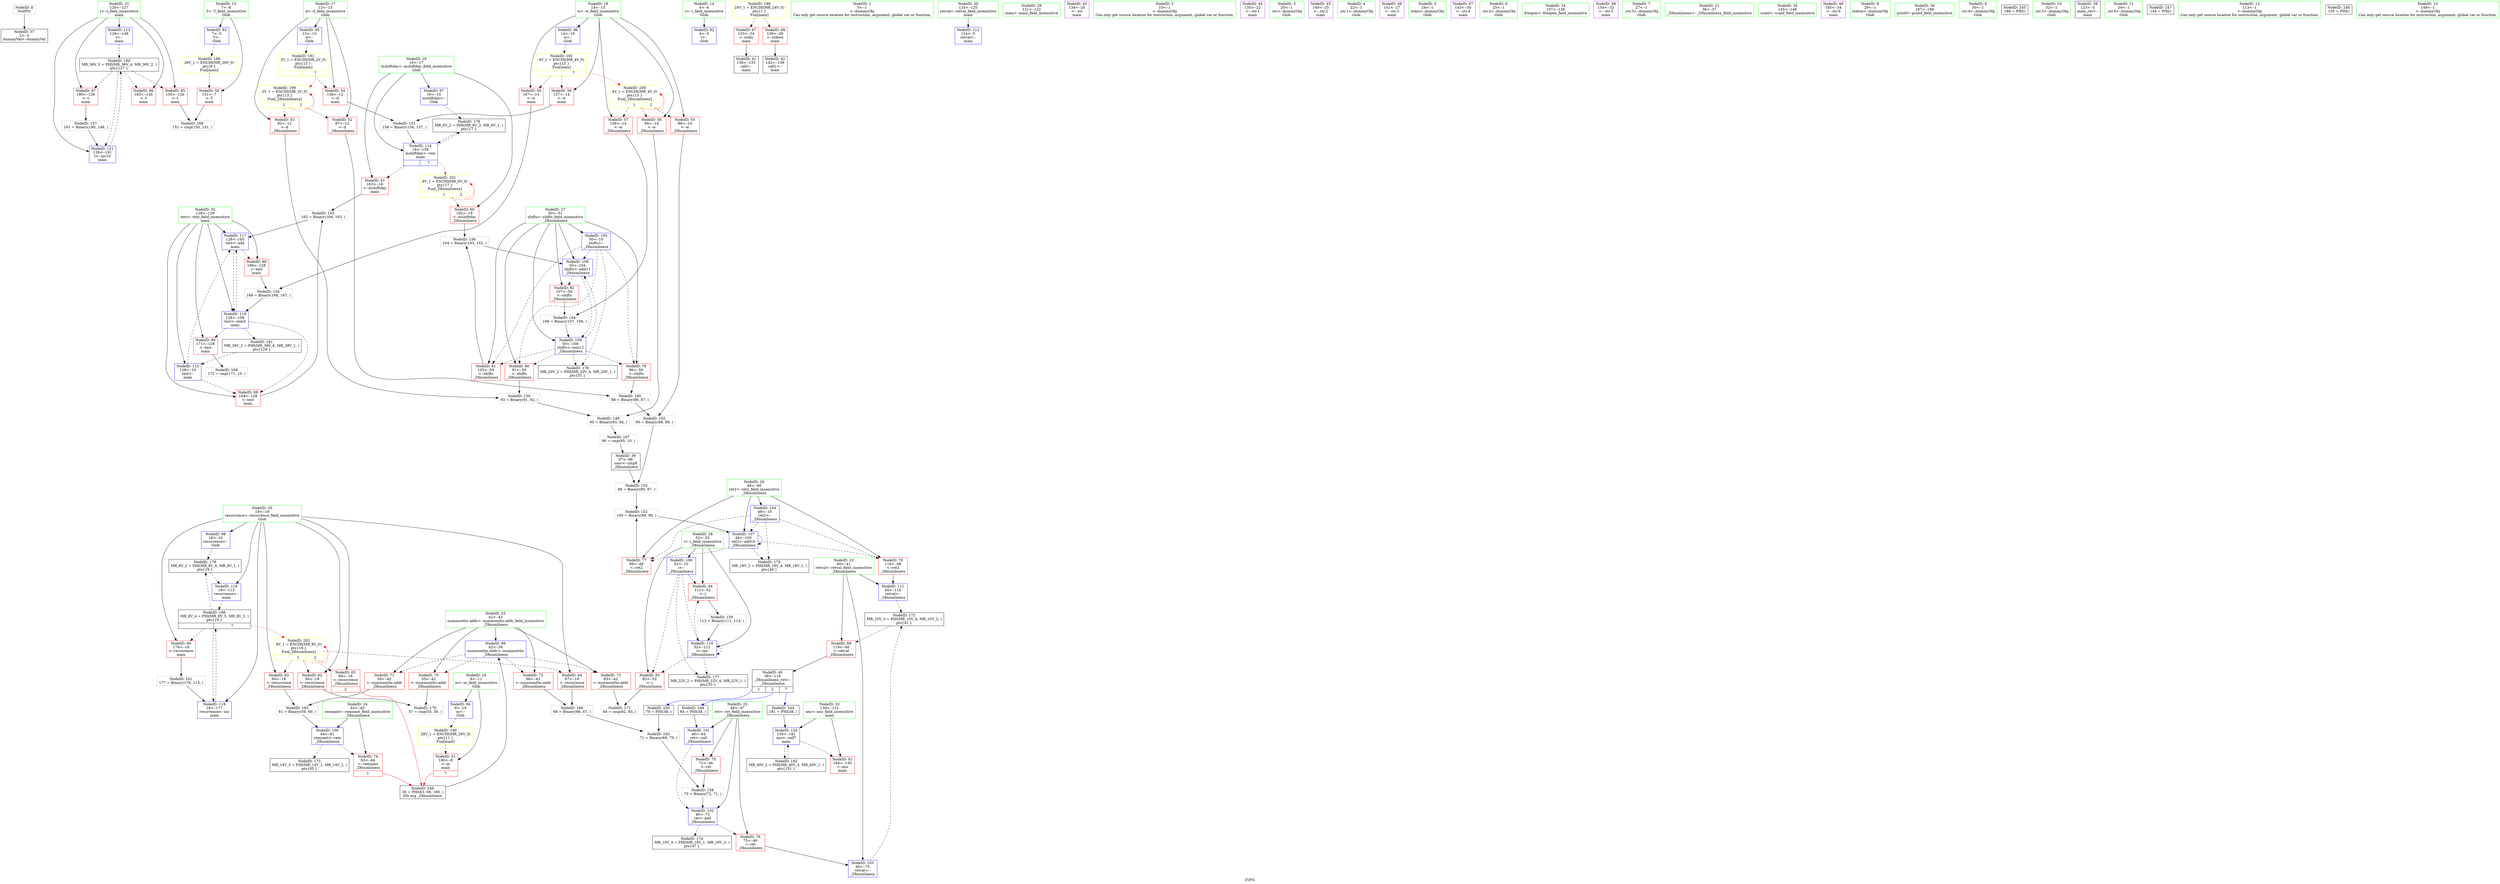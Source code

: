 digraph "SVFG" {
	label="SVFG";

	Node0x55e64099cf40 [shape=record,color=grey,label="{NodeID: 0\nNullPtr}"];
	Node0x55e64099cf40 -> Node0x55e6409b68a0[style=solid];
	Node0x55e6409c92e0 [shape=record,color=black,label="{NodeID: 180\nMR_36V_3 = PHI(MR_36V_4, MR_36V_2, )\npts\{127 \}\n}"];
	Node0x55e6409c92e0 -> Node0x55e6409b9ff0[style=dashed];
	Node0x55e6409c92e0 -> Node0x55e6409ba0c0[style=dashed];
	Node0x55e6409c92e0 -> Node0x55e6409ba190[style=dashed];
	Node0x55e6409c92e0 -> Node0x55e6409bc680[style=dashed];
	Node0x55e6409b72f0 [shape=record,color=blue,label="{NodeID: 97\n16\<--10\nmshiftday\<--\nGlob }"];
	Node0x55e6409b72f0 -> Node0x55e6409c88e0[style=dashed];
	Node0x55e6409b5450 [shape=record,color=green,label="{NodeID: 14\n4\<--6\nt\<--t_field_insensitive\nGlob }"];
	Node0x55e6409b5450 -> Node0x55e6409ba5a0[style=solid];
	Node0x55e6409bbe60 [shape=record,color=blue,label="{NodeID: 111\n40\<--116\nretval\<--\n_Z8numlinesx\n}"];
	Node0x55e6409bbe60 -> Node0x55e6409c6ae0[style=dashed];
	Node0x55e6409b6090 [shape=record,color=green,label="{NodeID: 28\n52\<--53\ni\<--i_field_insensitive\n_Z8numlinesx\n}"];
	Node0x55e6409b6090 -> Node0x55e6409b9e50[style=solid];
	Node0x55e6409b6090 -> Node0x55e6409b9f20[style=solid];
	Node0x55e6409b6090 -> Node0x55e6409bba50[style=solid];
	Node0x55e6409b6090 -> Node0x55e6409bbd90[style=solid];
	Node0x55e6409b6ce0 [shape=record,color=black,label="{NodeID: 42\n142\<--139\ncall1\<--\nmain\n}"];
	Node0x55e6409b8860 [shape=record,color=red,label="{NodeID: 56\n94\<--14\n\<--w\n_Z8numlinesx\n}"];
	Node0x55e6409b8860 -> Node0x55e6409be960[style=solid];
	Node0x55e6409bef60 [shape=record,color=grey,label="{NodeID: 153\n98 = Binary(90, 97, )\n}"];
	Node0x55e6409bef60 -> Node0x55e6409bede0[style=solid];
	Node0x55e6409b93c0 [shape=record,color=red,label="{NodeID: 70\n55\<--42\n\<--nummonths.addr\n_Z8numlinesx\n}"];
	Node0x55e6409b93c0 -> Node0x55e6409c08e0[style=solid];
	Node0x55e6409dd9e0 [shape=record,color=black,label="{NodeID: 250\n70 = PHI(38, )\n}"];
	Node0x55e6409dd9e0 -> Node0x55e6409bfe60[style=solid];
	Node0x55e6409c0460 [shape=record,color=grey,label="{NodeID: 167\n96 = cmp(95, 10, )\n}"];
	Node0x55e6409c0460 -> Node0x55e6409b6a70[style=solid];
	Node0x55e6409b9f20 [shape=record,color=red,label="{NodeID: 84\n111\<--52\n\<--i\n_Z8numlinesx\n}"];
	Node0x55e6409b9f20 -> Node0x55e6409bf860[style=solid];
	Node0x55e64099c120 [shape=record,color=green,label="{NodeID: 1\n5\<--1\n\<--dummyObj\nCan only get source location for instruction, argument, global var or function.}"];
	Node0x55e6409c97e0 [shape=record,color=black,label="{NodeID: 181\nMR_38V_2 = PHI(MR_38V_6, MR_38V_1, )\npts\{129 \}\n}"];
	Node0x55e6409c97e0 -> Node0x55e6409bc1a0[style=dashed];
	Node0x55e6409b73f0 [shape=record,color=blue,label="{NodeID: 98\n18\<--10\nrecurrence\<--\nGlob }"];
	Node0x55e6409b73f0 -> Node0x55e6409c8de0[style=dashed];
	Node0x55e6409b54e0 [shape=record,color=green,label="{NodeID: 15\n7\<--8\nT\<--T_field_insensitive\nGlob }"];
	Node0x55e6409b54e0 -> Node0x55e6409b8380[style=solid];
	Node0x55e6409b54e0 -> Node0x55e6409ba6a0[style=solid];
	Node0x55e6409bbf30 [shape=record,color=blue,label="{NodeID: 112\n124\<--5\nretval\<--\nmain\n}"];
	Node0x55e6409b6160 [shape=record,color=green,label="{NodeID: 29\n121\<--122\nmain\<--main_field_insensitive\n}"];
	Node0x55e6409b6db0 [shape=record,color=purple,label="{NodeID: 43\n134\<--20\n\<--.str\nmain\n}"];
	Node0x55e6409b8930 [shape=record,color=red,label="{NodeID: 57\n106\<--14\n\<--w\n_Z8numlinesx\n}"];
	Node0x55e6409b8930 -> Node0x55e6409bffe0[style=solid];
	Node0x55e6409bf0e0 [shape=record,color=grey,label="{NodeID: 154\n169 = Binary(168, 167, )\n}"];
	Node0x55e6409bf0e0 -> Node0x55e6409bc410[style=solid];
	Node0x55e6409b9490 [shape=record,color=red,label="{NodeID: 71\n59\<--42\n\<--nummonths.addr\n_Z8numlinesx\n}"];
	Node0x55e6409b9490 -> Node0x55e6409c0160[style=solid];
	Node0x55e6409c05e0 [shape=record,color=grey,label="{NodeID: 168\n152 = cmp(150, 151, )\n}"];
	Node0x55e6409b9ff0 [shape=record,color=red,label="{NodeID: 85\n150\<--126\n\<--t\nmain\n}"];
	Node0x55e6409b9ff0 -> Node0x55e6409c05e0[style=solid];
	Node0x55e6409b1750 [shape=record,color=green,label="{NodeID: 2\n10\<--1\n\<--dummyObj\nCan only get source location for instruction, argument, global var or function.}"];
	Node0x55e6409c9ce0 [shape=record,color=black,label="{NodeID: 182\nMR_40V_2 = PHI(MR_40V_3, MR_40V_1, )\npts\{131 \}\n}"];
	Node0x55e6409c9ce0 -> Node0x55e6409bc5b0[style=dashed];
	Node0x55e6409b74f0 [shape=record,color=blue,label="{NodeID: 99\n42\<--39\nnummonths.addr\<--nummonths\n_Z8numlinesx\n}"];
	Node0x55e6409b74f0 -> Node0x55e6409b93c0[style=dashed];
	Node0x55e6409b74f0 -> Node0x55e6409b9490[style=dashed];
	Node0x55e6409b74f0 -> Node0x55e6409b9560[style=dashed];
	Node0x55e6409b74f0 -> Node0x55e6409b9630[style=dashed];
	Node0x55e6409b55b0 [shape=record,color=green,label="{NodeID: 16\n9\<--11\nm\<--m_field_insensitive\nGlob }"];
	Node0x55e6409b55b0 -> Node0x55e6409b8450[style=solid];
	Node0x55e6409b55b0 -> Node0x55e6409ba7a0[style=solid];
	Node0x55e6409bc000 [shape=record,color=blue,label="{NodeID: 113\n126\<--148\nt\<--\nmain\n}"];
	Node0x55e6409bc000 -> Node0x55e6409c92e0[style=dashed];
	Node0x55e6409b6260 [shape=record,color=green,label="{NodeID: 30\n124\<--125\nretval\<--retval_field_insensitive\nmain\n}"];
	Node0x55e6409b6260 -> Node0x55e6409bbf30[style=solid];
	Node0x55e6409b6e80 [shape=record,color=purple,label="{NodeID: 44\n135\<--22\n\<--.str.1\nmain\n}"];
	Node0x55e6409b8a00 [shape=record,color=red,label="{NodeID: 58\n157\<--14\n\<--w\nmain\n}"];
	Node0x55e6409b8a00 -> Node0x55e6409bec60[style=solid];
	Node0x55e6409bf260 [shape=record,color=grey,label="{NodeID: 155\n165 = Binary(164, 163, )\n}"];
	Node0x55e6409bf260 -> Node0x55e6409bc340[style=solid];
	Node0x55e6409b9560 [shape=record,color=red,label="{NodeID: 72\n66\<--42\n\<--nummonths.addr\n_Z8numlinesx\n}"];
	Node0x55e6409b9560 -> Node0x55e6409c02e0[style=solid];
	Node0x55e6409c0760 [shape=record,color=grey,label="{NodeID: 169\n172 = cmp(171, 10, )\n}"];
	Node0x55e6409ba0c0 [shape=record,color=red,label="{NodeID: 86\n183\<--126\n\<--t\nmain\n}"];
	Node0x55e6409b4520 [shape=record,color=green,label="{NodeID: 3\n20\<--1\n.str\<--dummyObj\nGlob }"];
	Node0x55e6409b75c0 [shape=record,color=blue,label="{NodeID: 100\n44\<--61\nremnant\<--rem\n_Z8numlinesx\n}"];
	Node0x55e6409b75c0 -> Node0x55e6409b9700[style=dashed];
	Node0x55e6409b75c0 -> Node0x55e6409c6fe0[style=dashed];
	Node0x55e6409b56b0 [shape=record,color=green,label="{NodeID: 17\n12\<--13\nd\<--d_field_insensitive\nGlob }"];
	Node0x55e6409b56b0 -> Node0x55e6409b8520[style=solid];
	Node0x55e6409b56b0 -> Node0x55e6409b85f0[style=solid];
	Node0x55e6409b56b0 -> Node0x55e6409b86c0[style=solid];
	Node0x55e6409b56b0 -> Node0x55e6409ba8a0[style=solid];
	Node0x55e6409bc0d0 [shape=record,color=blue,label="{NodeID: 114\n16\<--158\nmshiftday\<--rem\nmain\n|{|<s2>7}}"];
	Node0x55e6409bc0d0 -> Node0x55e6409b8c70[style=dashed];
	Node0x55e6409bc0d0 -> Node0x55e6409c88e0[style=dashed];
	Node0x55e6409bc0d0:s2 -> Node0x55e6409ce8e0[style=dashed,color=red];
	Node0x55e6409b6330 [shape=record,color=green,label="{NodeID: 31\n126\<--127\nt\<--t_field_insensitive\nmain\n}"];
	Node0x55e6409b6330 -> Node0x55e6409b9ff0[style=solid];
	Node0x55e6409b6330 -> Node0x55e6409ba0c0[style=solid];
	Node0x55e6409b6330 -> Node0x55e6409ba190[style=solid];
	Node0x55e6409b6330 -> Node0x55e6409bc000[style=solid];
	Node0x55e6409b6330 -> Node0x55e6409bc680[style=solid];
	Node0x55e6409b6f50 [shape=record,color=purple,label="{NodeID: 45\n140\<--25\n\<--.str.2\nmain\n}"];
	Node0x55e6409b8ad0 [shape=record,color=red,label="{NodeID: 59\n167\<--14\n\<--w\nmain\n}"];
	Node0x55e6409b8ad0 -> Node0x55e6409bf0e0[style=solid];
	Node0x55e6409bf3e0 [shape=record,color=grey,label="{NodeID: 156\n104 = Binary(103, 102, )\n}"];
	Node0x55e6409bf3e0 -> Node0x55e6409bbbf0[style=solid];
	Node0x55e6409b9630 [shape=record,color=red,label="{NodeID: 73\n83\<--42\n\<--nummonths.addr\n_Z8numlinesx\n}"];
	Node0x55e6409b9630 -> Node0x55e6409c0a60[style=solid];
	Node0x55e6409c08e0 [shape=record,color=grey,label="{NodeID: 170\n57 = cmp(55, 56, )\n}"];
	Node0x55e6409ba190 [shape=record,color=red,label="{NodeID: 87\n190\<--126\n\<--t\nmain\n}"];
	Node0x55e6409ba190 -> Node0x55e6409bf560[style=solid];
	Node0x55e64099cfd0 [shape=record,color=green,label="{NodeID: 4\n22\<--1\n.str.1\<--dummyObj\nGlob }"];
	Node0x55e6409b7690 [shape=record,color=blue,label="{NodeID: 101\n46\<--64\nret\<--call\n_Z8numlinesx\n}"];
	Node0x55e6409b7690 -> Node0x55e6409b97d0[style=dashed];
	Node0x55e6409b7690 -> Node0x55e6409b7760[style=dashed];
	Node0x55e6409b57b0 [shape=record,color=green,label="{NodeID: 18\n14\<--15\nw\<--w_field_insensitive\nGlob }"];
	Node0x55e6409b57b0 -> Node0x55e6409b8790[style=solid];
	Node0x55e6409b57b0 -> Node0x55e6409b8860[style=solid];
	Node0x55e6409b57b0 -> Node0x55e6409b8930[style=solid];
	Node0x55e6409b57b0 -> Node0x55e6409b8a00[style=solid];
	Node0x55e6409b57b0 -> Node0x55e6409b8ad0[style=solid];
	Node0x55e6409b57b0 -> Node0x55e6409b71f0[style=solid];
	Node0x55e6409bc1a0 [shape=record,color=blue,label="{NodeID: 115\n128\<--10\ntest\<--\nmain\n}"];
	Node0x55e6409bc1a0 -> Node0x55e6409ba260[style=dashed];
	Node0x55e6409bc1a0 -> Node0x55e6409bc340[style=dashed];
	Node0x55e6409b6400 [shape=record,color=green,label="{NodeID: 32\n128\<--129\ntest\<--test_field_insensitive\nmain\n}"];
	Node0x55e6409b6400 -> Node0x55e6409ba260[style=solid];
	Node0x55e6409b6400 -> Node0x55e6409ba330[style=solid];
	Node0x55e6409b6400 -> Node0x55e6409ba400[style=solid];
	Node0x55e6409b6400 -> Node0x55e6409bc1a0[style=solid];
	Node0x55e6409b6400 -> Node0x55e6409bc340[style=solid];
	Node0x55e6409b6400 -> Node0x55e6409bc410[style=solid];
	Node0x55e6409b7020 [shape=record,color=purple,label="{NodeID: 46\n141\<--27\n\<--.str.3\nmain\n}"];
	Node0x55e6409b8ba0 [shape=record,color=red,label="{NodeID: 60\n102\<--16\n\<--mshiftday\n_Z8numlinesx\n}"];
	Node0x55e6409b8ba0 -> Node0x55e6409bf3e0[style=solid];
	Node0x55e6409bf560 [shape=record,color=grey,label="{NodeID: 157\n191 = Binary(190, 148, )\n}"];
	Node0x55e6409bf560 -> Node0x55e6409bc680[style=solid];
	Node0x55e6409b9700 [shape=record,color=red,label="{NodeID: 74\n63\<--44\n\<--remnant\n_Z8numlinesx\n|{<s0>1}}"];
	Node0x55e6409b9700:s0 -> Node0x55e6409dcfb0[style=solid,color=red];
	Node0x55e6409c0a60 [shape=record,color=grey,label="{NodeID: 171\n84 = cmp(82, 83, )\n}"];
	Node0x55e6409ba260 [shape=record,color=red,label="{NodeID: 88\n164\<--128\n\<--test\nmain\n}"];
	Node0x55e6409ba260 -> Node0x55e6409bf260[style=solid];
	Node0x55e64099d060 [shape=record,color=green,label="{NodeID: 5\n24\<--1\nstdin\<--dummyObj\nGlob }"];
	Node0x55e6409b7760 [shape=record,color=blue,label="{NodeID: 102\n46\<--73\nret\<--add\n_Z8numlinesx\n}"];
	Node0x55e6409b7760 -> Node0x55e6409b98a0[style=dashed];
	Node0x55e6409b7760 -> Node0x55e6409c74e0[style=dashed];
	Node0x55e6409b58b0 [shape=record,color=green,label="{NodeID: 19\n16\<--17\nmshiftday\<--mshiftday_field_insensitive\nGlob }"];
	Node0x55e6409b58b0 -> Node0x55e6409b8ba0[style=solid];
	Node0x55e6409b58b0 -> Node0x55e6409b8c70[style=solid];
	Node0x55e6409b58b0 -> Node0x55e6409b72f0[style=solid];
	Node0x55e6409b58b0 -> Node0x55e6409bc0d0[style=solid];
	Node0x55e6409bb7a0 [shape=record,color=yellow,style=double,label="{NodeID: 199\n2V_1 = ENCHI(MR_2V_0)\npts\{13 \}\nFun[_Z8numlinesx]|{|<s2>1|<s3>2}}"];
	Node0x55e6409bb7a0 -> Node0x55e6409b8520[style=dashed];
	Node0x55e6409bb7a0 -> Node0x55e6409b85f0[style=dashed];
	Node0x55e6409bb7a0:s2 -> Node0x55e6409bb7a0[style=dashed,color=red];
	Node0x55e6409bb7a0:s3 -> Node0x55e6409bb7a0[style=dashed,color=red];
	Node0x55e6409bc270 [shape=record,color=blue,label="{NodeID: 116\n18\<--113\nrecurrence\<--\nmain\n}"];
	Node0x55e6409bc270 -> Node0x55e6409cb0e0[style=dashed];
	Node0x55e6409b64d0 [shape=record,color=green,label="{NodeID: 33\n130\<--131\nans\<--ans_field_insensitive\nmain\n}"];
	Node0x55e6409b64d0 -> Node0x55e6409ba4d0[style=solid];
	Node0x55e6409b64d0 -> Node0x55e6409bc5b0[style=solid];
	Node0x55e6409b70f0 [shape=record,color=purple,label="{NodeID: 47\n143\<--30\n\<--.str.4\nmain\n}"];
	Node0x55e6409b8c70 [shape=record,color=red,label="{NodeID: 61\n163\<--16\n\<--mshiftday\nmain\n}"];
	Node0x55e6409b8c70 -> Node0x55e6409bf260[style=solid];
	Node0x55e6409bf6e0 [shape=record,color=grey,label="{NodeID: 158\n73 = Binary(72, 71, )\n}"];
	Node0x55e6409bf6e0 -> Node0x55e6409b7760[style=solid];
	Node0x55e6409b97d0 [shape=record,color=red,label="{NodeID: 75\n72\<--46\n\<--ret\n_Z8numlinesx\n}"];
	Node0x55e6409b97d0 -> Node0x55e6409bf6e0[style=solid];
	Node0x55e6409c6ae0 [shape=record,color=black,label="{NodeID: 172\nMR_10V_3 = PHI(MR_10V_4, MR_10V_2, )\npts\{41 \}\n}"];
	Node0x55e6409c6ae0 -> Node0x55e6409b92f0[style=dashed];
	Node0x55e6409ba330 [shape=record,color=red,label="{NodeID: 89\n168\<--128\n\<--test\nmain\n}"];
	Node0x55e6409ba330 -> Node0x55e6409bf0e0[style=solid];
	Node0x55e6409b4820 [shape=record,color=green,label="{NodeID: 6\n25\<--1\n.str.2\<--dummyObj\nGlob }"];
	Node0x55e6409cb0e0 [shape=record,color=black,label="{NodeID: 186\nMR_8V_4 = PHI(MR_8V_5, MR_8V_3, )\npts\{19 \}\n|{|<s3>7}}"];
	Node0x55e6409cb0e0 -> Node0x55e6409b9080[style=dashed];
	Node0x55e6409cb0e0 -> Node0x55e6409bc4e0[style=dashed];
	Node0x55e6409cb0e0 -> Node0x55e6409c8de0[style=dashed];
	Node0x55e6409cb0e0:s3 -> Node0x55e6409ce9c0[style=dashed,color=red];
	Node0x55e6409b7830 [shape=record,color=blue,label="{NodeID: 103\n40\<--75\nretval\<--\n_Z8numlinesx\n}"];
	Node0x55e6409b7830 -> Node0x55e6409c6ae0[style=dashed];
	Node0x55e6409b59b0 [shape=record,color=green,label="{NodeID: 20\n18\<--19\nrecurrence\<--recurrence_field_insensitive\nGlob }"];
	Node0x55e6409b59b0 -> Node0x55e6409b8d40[style=solid];
	Node0x55e6409b59b0 -> Node0x55e6409b8e10[style=solid];
	Node0x55e6409b59b0 -> Node0x55e6409b8ee0[style=solid];
	Node0x55e6409b59b0 -> Node0x55e6409b8fb0[style=solid];
	Node0x55e6409b59b0 -> Node0x55e6409b9080[style=solid];
	Node0x55e6409b59b0 -> Node0x55e6409b73f0[style=solid];
	Node0x55e6409b59b0 -> Node0x55e6409bc270[style=solid];
	Node0x55e6409b59b0 -> Node0x55e6409bc4e0[style=solid];
	Node0x55e6409bb8b0 [shape=record,color=yellow,style=double,label="{NodeID: 200\n4V_1 = ENCHI(MR_4V_0)\npts\{15 \}\nFun[_Z8numlinesx]|{|<s3>1|<s4>2}}"];
	Node0x55e6409bb8b0 -> Node0x55e6409b8790[style=dashed];
	Node0x55e6409bb8b0 -> Node0x55e6409b8860[style=dashed];
	Node0x55e6409bb8b0 -> Node0x55e6409b8930[style=dashed];
	Node0x55e6409bb8b0:s3 -> Node0x55e6409bb8b0[style=dashed,color=red];
	Node0x55e6409bb8b0:s4 -> Node0x55e6409bb8b0[style=dashed,color=red];
	Node0x55e6409bc340 [shape=record,color=blue,label="{NodeID: 117\n128\<--165\ntest\<--add\nmain\n}"];
	Node0x55e6409bc340 -> Node0x55e6409ba330[style=dashed];
	Node0x55e6409bc340 -> Node0x55e6409bc410[style=dashed];
	Node0x55e6409b65a0 [shape=record,color=green,label="{NodeID: 34\n137\<--138\nfreopen\<--freopen_field_insensitive\n}"];
	Node0x55e6409b81e0 [shape=record,color=purple,label="{NodeID: 48\n154\<--32\n\<--.str.5\nmain\n}"];
	Node0x55e6409b8d40 [shape=record,color=red,label="{NodeID: 62\n56\<--18\n\<--recurrence\n_Z8numlinesx\n}"];
	Node0x55e6409b8d40 -> Node0x55e6409c08e0[style=solid];
	Node0x55e6409bf860 [shape=record,color=grey,label="{NodeID: 159\n112 = Binary(111, 113, )\n}"];
	Node0x55e6409bf860 -> Node0x55e6409bbd90[style=solid];
	Node0x55e6409b98a0 [shape=record,color=red,label="{NodeID: 76\n75\<--46\n\<--ret\n_Z8numlinesx\n}"];
	Node0x55e6409b98a0 -> Node0x55e6409b7830[style=solid];
	Node0x55e6409c6fe0 [shape=record,color=black,label="{NodeID: 173\nMR_14V_3 = PHI(MR_14V_1, MR_14V_2, )\npts\{45 \}\n}"];
	Node0x55e6409ba400 [shape=record,color=red,label="{NodeID: 90\n171\<--128\n\<--test\nmain\n}"];
	Node0x55e6409ba400 -> Node0x55e6409c0760[style=solid];
	Node0x55e6409b48b0 [shape=record,color=green,label="{NodeID: 7\n27\<--1\n.str.3\<--dummyObj\nGlob }"];
	Node0x55e6409b7900 [shape=record,color=blue,label="{NodeID: 104\n48\<--10\nret2\<--\n_Z8numlinesx\n}"];
	Node0x55e6409b7900 -> Node0x55e6409b9970[style=dashed];
	Node0x55e6409b7900 -> Node0x55e6409b9a40[style=dashed];
	Node0x55e6409b7900 -> Node0x55e6409bbb20[style=dashed];
	Node0x55e6409b7900 -> Node0x55e6409c79e0[style=dashed];
	Node0x55e6409b5ab0 [shape=record,color=green,label="{NodeID: 21\n36\<--37\n_Z8numlinesx\<--_Z8numlinesx_field_insensitive\n}"];
	Node0x55e6409ce8e0 [shape=record,color=yellow,style=double,label="{NodeID: 201\n6V_1 = ENCHI(MR_6V_0)\npts\{17 \}\nFun[_Z8numlinesx]|{|<s1>1|<s2>2}}"];
	Node0x55e6409ce8e0 -> Node0x55e6409b8ba0[style=dashed];
	Node0x55e6409ce8e0:s1 -> Node0x55e6409ce8e0[style=dashed,color=red];
	Node0x55e6409ce8e0:s2 -> Node0x55e6409ce8e0[style=dashed,color=red];
	Node0x55e6409bc410 [shape=record,color=blue,label="{NodeID: 118\n128\<--169\ntest\<--rem5\nmain\n}"];
	Node0x55e6409bc410 -> Node0x55e6409ba260[style=dashed];
	Node0x55e6409bc410 -> Node0x55e6409ba400[style=dashed];
	Node0x55e6409bc410 -> Node0x55e6409bc340[style=dashed];
	Node0x55e6409bc410 -> Node0x55e6409c97e0[style=dashed];
	Node0x55e6409b66a0 [shape=record,color=green,label="{NodeID: 35\n145\<--146\nscanf\<--scanf_field_insensitive\n}"];
	Node0x55e6409b82b0 [shape=record,color=purple,label="{NodeID: 49\n185\<--34\n\<--.str.6\nmain\n}"];
	Node0x55e6409b8e10 [shape=record,color=red,label="{NodeID: 63\n60\<--18\n\<--recurrence\n_Z8numlinesx\n}"];
	Node0x55e6409b8e10 -> Node0x55e6409c0160[style=solid];
	Node0x55e6409bf9e0 [shape=record,color=grey,label="{NodeID: 160\n88 = Binary(86, 87, )\n}"];
	Node0x55e6409bf9e0 -> Node0x55e6409bfce0[style=solid];
	Node0x55e6409b9970 [shape=record,color=red,label="{NodeID: 77\n99\<--48\n\<--ret2\n_Z8numlinesx\n}"];
	Node0x55e6409b9970 -> Node0x55e6409bede0[style=solid];
	Node0x55e6409c74e0 [shape=record,color=black,label="{NodeID: 174\nMR_16V_4 = PHI(MR_16V_1, MR_16V_3, )\npts\{47 \}\n}"];
	Node0x55e6409ba4d0 [shape=record,color=red,label="{NodeID: 91\n184\<--130\n\<--ans\nmain\n}"];
	Node0x55e6409b4940 [shape=record,color=green,label="{NodeID: 8\n29\<--1\nstdout\<--dummyObj\nGlob }"];
	Node0x55e6409cbae0 [shape=record,color=yellow,style=double,label="{NodeID: 188\n24V_1 = ENCHI(MR_24V_0)\npts\{1 \}\nFun[main]}"];
	Node0x55e6409cbae0 -> Node0x55e6409b9150[style=dashed];
	Node0x55e6409cbae0 -> Node0x55e6409b9220[style=dashed];
	Node0x55e6409bb980 [shape=record,color=blue,label="{NodeID: 105\n50\<--10\nshifts\<--\n_Z8numlinesx\n}"];
	Node0x55e6409bb980 -> Node0x55e6409b9b10[style=dashed];
	Node0x55e6409bb980 -> Node0x55e6409b9be0[style=dashed];
	Node0x55e6409bb980 -> Node0x55e6409b9cb0[style=dashed];
	Node0x55e6409bb980 -> Node0x55e6409bbbf0[style=dashed];
	Node0x55e6409bb980 -> Node0x55e6409c7ee0[style=dashed];
	Node0x55e6409b5bb0 [shape=record,color=green,label="{NodeID: 22\n40\<--41\nretval\<--retval_field_insensitive\n_Z8numlinesx\n}"];
	Node0x55e6409b5bb0 -> Node0x55e6409b92f0[style=solid];
	Node0x55e6409b5bb0 -> Node0x55e6409b7830[style=solid];
	Node0x55e6409b5bb0 -> Node0x55e6409bbe60[style=solid];
	Node0x55e6409ce9c0 [shape=record,color=yellow,style=double,label="{NodeID: 202\n8V_1 = ENCHI(MR_8V_0)\npts\{19 \}\nFun[_Z8numlinesx]|{|<s4>1|<s5>2}}"];
	Node0x55e6409ce9c0 -> Node0x55e6409b8d40[style=dashed];
	Node0x55e6409ce9c0 -> Node0x55e6409b8e10[style=dashed];
	Node0x55e6409ce9c0 -> Node0x55e6409b8ee0[style=dashed];
	Node0x55e6409ce9c0 -> Node0x55e6409b8fb0[style=dashed];
	Node0x55e6409ce9c0:s4 -> Node0x55e6409ce9c0[style=dashed,color=red];
	Node0x55e6409ce9c0:s5 -> Node0x55e6409ce9c0[style=dashed,color=red];
	Node0x55e6409bc4e0 [shape=record,color=blue,label="{NodeID: 119\n18\<--177\nrecurrence\<--inc\nmain\n}"];
	Node0x55e6409bc4e0 -> Node0x55e6409cb0e0[style=dashed];
	Node0x55e6409b67a0 [shape=record,color=green,label="{NodeID: 36\n187\<--188\nprintf\<--printf_field_insensitive\n}"];
	Node0x55e6409b8380 [shape=record,color=red,label="{NodeID: 50\n151\<--7\n\<--T\nmain\n}"];
	Node0x55e6409b8380 -> Node0x55e6409c05e0[style=solid];
	Node0x55e6409b8ee0 [shape=record,color=red,label="{NodeID: 64\n67\<--18\n\<--recurrence\n_Z8numlinesx\n}"];
	Node0x55e6409b8ee0 -> Node0x55e6409c02e0[style=solid];
	Node0x55e6409dc7c0 [shape=record,color=black,label="{NodeID: 244\n181 = PHI(38, )\n}"];
	Node0x55e6409dc7c0 -> Node0x55e6409bc5b0[style=solid];
	Node0x55e6409bfb60 [shape=record,color=grey,label="{NodeID: 161\n177 = Binary(176, 113, )\n}"];
	Node0x55e6409bfb60 -> Node0x55e6409bc4e0[style=solid];
	Node0x55e6409b9a40 [shape=record,color=red,label="{NodeID: 78\n116\<--48\n\<--ret2\n_Z8numlinesx\n}"];
	Node0x55e6409b9a40 -> Node0x55e6409bbe60[style=solid];
	Node0x55e6409c79e0 [shape=record,color=black,label="{NodeID: 175\nMR_18V_2 = PHI(MR_18V_4, MR_18V_1, )\npts\{49 \}\n}"];
	Node0x55e6409ba5a0 [shape=record,color=blue,label="{NodeID: 92\n4\<--5\nt\<--\nGlob }"];
	Node0x55e6409b49d0 [shape=record,color=green,label="{NodeID: 9\n30\<--1\n.str.4\<--dummyObj\nGlob }"];
	Node0x55e6409cc600 [shape=record,color=yellow,style=double,label="{NodeID: 189\n26V_1 = ENCHI(MR_26V_0)\npts\{8 \}\nFun[main]}"];
	Node0x55e6409cc600 -> Node0x55e6409b8380[style=dashed];
	Node0x55e6409bba50 [shape=record,color=blue,label="{NodeID: 106\n52\<--10\ni\<--\n_Z8numlinesx\n}"];
	Node0x55e6409bba50 -> Node0x55e6409b9e50[style=dashed];
	Node0x55e6409bba50 -> Node0x55e6409b9f20[style=dashed];
	Node0x55e6409bba50 -> Node0x55e6409bbd90[style=dashed];
	Node0x55e6409bba50 -> Node0x55e6409c83e0[style=dashed];
	Node0x55e6409b5c80 [shape=record,color=green,label="{NodeID: 23\n42\<--43\nnummonths.addr\<--nummonths.addr_field_insensitive\n_Z8numlinesx\n}"];
	Node0x55e6409b5c80 -> Node0x55e6409b93c0[style=solid];
	Node0x55e6409b5c80 -> Node0x55e6409b9490[style=solid];
	Node0x55e6409b5c80 -> Node0x55e6409b9560[style=solid];
	Node0x55e6409b5c80 -> Node0x55e6409b9630[style=solid];
	Node0x55e6409b5c80 -> Node0x55e6409b74f0[style=solid];
	Node0x55e6409bc5b0 [shape=record,color=blue,label="{NodeID: 120\n130\<--181\nans\<--call7\nmain\n}"];
	Node0x55e6409bc5b0 -> Node0x55e6409ba4d0[style=dashed];
	Node0x55e6409bc5b0 -> Node0x55e6409c9ce0[style=dashed];
	Node0x55e6409b68a0 [shape=record,color=black,label="{NodeID: 37\n2\<--3\ndummyVal\<--dummyVal\n}"];
	Node0x55e6409b8450 [shape=record,color=red,label="{NodeID: 51\n180\<--9\n\<--m\nmain\n|{<s0>7}}"];
	Node0x55e6409b8450:s0 -> Node0x55e6409dcfb0[style=solid,color=red];
	Node0x55e6409b8fb0 [shape=record,color=red,label="{NodeID: 65\n69\<--18\n\<--recurrence\n_Z8numlinesx\n|{<s0>2}}"];
	Node0x55e6409b8fb0:s0 -> Node0x55e6409dcfb0[style=solid,color=red];
	Node0x55e6409dcee0 [shape=record,color=black,label="{NodeID: 245\n186 = PHI()\n}"];
	Node0x55e6409bfce0 [shape=record,color=grey,label="{NodeID: 162\n90 = Binary(88, 89, )\n}"];
	Node0x55e6409bfce0 -> Node0x55e6409bef60[style=solid];
	Node0x55e6409b9b10 [shape=record,color=red,label="{NodeID: 79\n86\<--50\n\<--shifts\n_Z8numlinesx\n}"];
	Node0x55e6409b9b10 -> Node0x55e6409bf9e0[style=solid];
	Node0x55e6409c7ee0 [shape=record,color=black,label="{NodeID: 176\nMR_20V_2 = PHI(MR_20V_4, MR_20V_1, )\npts\{51 \}\n}"];
	Node0x55e6409ba6a0 [shape=record,color=blue,label="{NodeID: 93\n7\<--5\nT\<--\nGlob }"];
	Node0x55e6409ba6a0 -> Node0x55e6409cc600[style=dashed];
	Node0x55e6409b5210 [shape=record,color=green,label="{NodeID: 10\n32\<--1\n.str.5\<--dummyObj\nGlob }"];
	Node0x55e6409cc6e0 [shape=record,color=yellow,style=double,label="{NodeID: 190\n28V_1 = ENCHI(MR_28V_0)\npts\{11 \}\nFun[main]}"];
	Node0x55e6409cc6e0 -> Node0x55e6409b8450[style=dashed];
	Node0x55e6409bbb20 [shape=record,color=blue,label="{NodeID: 107\n48\<--100\nret2\<--add10\n_Z8numlinesx\n}"];
	Node0x55e6409bbb20 -> Node0x55e6409b9970[style=dashed];
	Node0x55e6409bbb20 -> Node0x55e6409b9a40[style=dashed];
	Node0x55e6409bbb20 -> Node0x55e6409bbb20[style=dashed];
	Node0x55e6409bbb20 -> Node0x55e6409c79e0[style=dashed];
	Node0x55e6409b5d50 [shape=record,color=green,label="{NodeID: 24\n44\<--45\nremnant\<--remnant_field_insensitive\n_Z8numlinesx\n}"];
	Node0x55e6409b5d50 -> Node0x55e6409b9700[style=solid];
	Node0x55e6409b5d50 -> Node0x55e6409b75c0[style=solid];
	Node0x55e6409bc680 [shape=record,color=blue,label="{NodeID: 121\n126\<--191\nt\<--inc10\nmain\n}"];
	Node0x55e6409bc680 -> Node0x55e6409c92e0[style=dashed];
	Node0x55e6409b69a0 [shape=record,color=black,label="{NodeID: 38\n123\<--5\nmain_ret\<--\nmain\n}"];
	Node0x55e6409b8520 [shape=record,color=red,label="{NodeID: 52\n87\<--12\n\<--d\n_Z8numlinesx\n}"];
	Node0x55e6409b8520 -> Node0x55e6409bf9e0[style=solid];
	Node0x55e6409be960 [shape=record,color=grey,label="{NodeID: 149\n95 = Binary(93, 94, )\n}"];
	Node0x55e6409be960 -> Node0x55e6409c0460[style=solid];
	Node0x55e6409b9080 [shape=record,color=red,label="{NodeID: 66\n176\<--18\n\<--recurrence\nmain\n}"];
	Node0x55e6409b9080 -> Node0x55e6409bfb60[style=solid];
	Node0x55e6409dcfb0 [shape=record,color=black,label="{NodeID: 246\n39 = PHI(63, 69, 180, )\n0th arg _Z8numlinesx }"];
	Node0x55e6409dcfb0 -> Node0x55e6409b74f0[style=solid];
	Node0x55e6409bfe60 [shape=record,color=grey,label="{NodeID: 163\n71 = Binary(68, 70, )\n}"];
	Node0x55e6409bfe60 -> Node0x55e6409bf6e0[style=solid];
	Node0x55e6409b9be0 [shape=record,color=red,label="{NodeID: 80\n91\<--50\n\<--shifts\n_Z8numlinesx\n}"];
	Node0x55e6409b9be0 -> Node0x55e6409beae0[style=solid];
	Node0x55e6409c83e0 [shape=record,color=black,label="{NodeID: 177\nMR_22V_2 = PHI(MR_22V_4, MR_22V_1, )\npts\{53 \}\n}"];
	Node0x55e6409ba7a0 [shape=record,color=blue,label="{NodeID: 94\n9\<--10\nm\<--\nGlob }"];
	Node0x55e6409ba7a0 -> Node0x55e6409cc6e0[style=dashed];
	Node0x55e6409b52a0 [shape=record,color=green,label="{NodeID: 11\n34\<--1\n.str.6\<--dummyObj\nGlob }"];
	Node0x55e6409cc7c0 [shape=record,color=yellow,style=double,label="{NodeID: 191\n2V_1 = ENCHI(MR_2V_0)\npts\{13 \}\nFun[main]|{|<s1>7}}"];
	Node0x55e6409cc7c0 -> Node0x55e6409b86c0[style=dashed];
	Node0x55e6409cc7c0:s1 -> Node0x55e6409bb7a0[style=dashed,color=red];
	Node0x55e6409bbbf0 [shape=record,color=blue,label="{NodeID: 108\n50\<--104\nshifts\<--add11\n_Z8numlinesx\n}"];
	Node0x55e6409bbbf0 -> Node0x55e6409b9d80[style=dashed];
	Node0x55e6409bbbf0 -> Node0x55e6409bbcc0[style=dashed];
	Node0x55e6409b5e20 [shape=record,color=green,label="{NodeID: 25\n46\<--47\nret\<--ret_field_insensitive\n_Z8numlinesx\n}"];
	Node0x55e6409b5e20 -> Node0x55e6409b97d0[style=solid];
	Node0x55e6409b5e20 -> Node0x55e6409b98a0[style=solid];
	Node0x55e6409b5e20 -> Node0x55e6409b7690[style=solid];
	Node0x55e6409b5e20 -> Node0x55e6409b7760[style=solid];
	Node0x55e6409b6a70 [shape=record,color=black,label="{NodeID: 39\n97\<--96\nconv\<--cmp8\n_Z8numlinesx\n}"];
	Node0x55e6409b6a70 -> Node0x55e6409bef60[style=solid];
	Node0x55e6409b85f0 [shape=record,color=red,label="{NodeID: 53\n92\<--12\n\<--d\n_Z8numlinesx\n}"];
	Node0x55e6409b85f0 -> Node0x55e6409beae0[style=solid];
	Node0x55e6409beae0 [shape=record,color=grey,label="{NodeID: 150\n93 = Binary(91, 92, )\n}"];
	Node0x55e6409beae0 -> Node0x55e6409be960[style=solid];
	Node0x55e6409b9150 [shape=record,color=red,label="{NodeID: 67\n133\<--24\n\<--stdin\nmain\n}"];
	Node0x55e6409b9150 -> Node0x55e6409b6c10[style=solid];
	Node0x55e6409dd5b0 [shape=record,color=black,label="{NodeID: 247\n144 = PHI()\n}"];
	Node0x55e6409bffe0 [shape=record,color=grey,label="{NodeID: 164\n108 = Binary(107, 106, )\n}"];
	Node0x55e6409bffe0 -> Node0x55e6409bbcc0[style=solid];
	Node0x55e6409b9cb0 [shape=record,color=red,label="{NodeID: 81\n103\<--50\n\<--shifts\n_Z8numlinesx\n}"];
	Node0x55e6409b9cb0 -> Node0x55e6409bf3e0[style=solid];
	Node0x55e6409c88e0 [shape=record,color=black,label="{NodeID: 178\nMR_6V_2 = PHI(MR_6V_3, MR_6V_1, )\npts\{17 \}\n}"];
	Node0x55e6409c88e0 -> Node0x55e6409bc0d0[style=dashed];
	Node0x55e6409ba8a0 [shape=record,color=blue,label="{NodeID: 95\n12\<--10\nd\<--\nGlob }"];
	Node0x55e6409ba8a0 -> Node0x55e6409cc7c0[style=dashed];
	Node0x55e6409b5330 [shape=record,color=green,label="{NodeID: 12\n113\<--1\n\<--dummyObj\nCan only get source location for instruction, argument, global var or function.}"];
	Node0x55e6409ba970 [shape=record,color=yellow,style=double,label="{NodeID: 192\n4V_1 = ENCHI(MR_4V_0)\npts\{15 \}\nFun[main]|{|<s2>7}}"];
	Node0x55e6409ba970 -> Node0x55e6409b8a00[style=dashed];
	Node0x55e6409ba970 -> Node0x55e6409b8ad0[style=dashed];
	Node0x55e6409ba970:s2 -> Node0x55e6409bb8b0[style=dashed,color=red];
	Node0x55e6409bbcc0 [shape=record,color=blue,label="{NodeID: 109\n50\<--108\nshifts\<--rem12\n_Z8numlinesx\n}"];
	Node0x55e6409bbcc0 -> Node0x55e6409b9b10[style=dashed];
	Node0x55e6409bbcc0 -> Node0x55e6409b9be0[style=dashed];
	Node0x55e6409bbcc0 -> Node0x55e6409b9cb0[style=dashed];
	Node0x55e6409bbcc0 -> Node0x55e6409bbbf0[style=dashed];
	Node0x55e6409bbcc0 -> Node0x55e6409c7ee0[style=dashed];
	Node0x55e6409b5ef0 [shape=record,color=green,label="{NodeID: 26\n48\<--49\nret2\<--ret2_field_insensitive\n_Z8numlinesx\n}"];
	Node0x55e6409b5ef0 -> Node0x55e6409b9970[style=solid];
	Node0x55e6409b5ef0 -> Node0x55e6409b9a40[style=solid];
	Node0x55e6409b5ef0 -> Node0x55e6409b7900[style=solid];
	Node0x55e6409b5ef0 -> Node0x55e6409bbb20[style=solid];
	Node0x55e6409b6b40 [shape=record,color=black,label="{NodeID: 40\n38\<--119\n_Z8numlinesx_ret\<--\n_Z8numlinesx\n|{<s0>1|<s1>2|<s2>7}}"];
	Node0x55e6409b6b40:s0 -> Node0x55e6409dd7b0[style=solid,color=blue];
	Node0x55e6409b6b40:s1 -> Node0x55e6409dd9e0[style=solid,color=blue];
	Node0x55e6409b6b40:s2 -> Node0x55e6409dc7c0[style=solid,color=blue];
	Node0x55e6409b86c0 [shape=record,color=red,label="{NodeID: 54\n156\<--12\n\<--d\nmain\n}"];
	Node0x55e6409b86c0 -> Node0x55e6409bec60[style=solid];
	Node0x55e6409bec60 [shape=record,color=grey,label="{NodeID: 151\n158 = Binary(156, 157, )\n}"];
	Node0x55e6409bec60 -> Node0x55e6409bc0d0[style=solid];
	Node0x55e6409b9220 [shape=record,color=red,label="{NodeID: 68\n139\<--29\n\<--stdout\nmain\n}"];
	Node0x55e6409b9220 -> Node0x55e6409b6ce0[style=solid];
	Node0x55e6409dd6b0 [shape=record,color=black,label="{NodeID: 248\n155 = PHI()\n}"];
	Node0x55e6409c0160 [shape=record,color=grey,label="{NodeID: 165\n61 = Binary(59, 60, )\n}"];
	Node0x55e6409c0160 -> Node0x55e6409b75c0[style=solid];
	Node0x55e6409b9d80 [shape=record,color=red,label="{NodeID: 82\n107\<--50\n\<--shifts\n_Z8numlinesx\n}"];
	Node0x55e6409b9d80 -> Node0x55e6409bffe0[style=solid];
	Node0x55e6409c8de0 [shape=record,color=black,label="{NodeID: 179\nMR_8V_2 = PHI(MR_8V_4, MR_8V_1, )\npts\{19 \}\n}"];
	Node0x55e6409c8de0 -> Node0x55e6409bc270[style=dashed];
	Node0x55e6409b71f0 [shape=record,color=blue,label="{NodeID: 96\n14\<--10\nw\<--\nGlob }"];
	Node0x55e6409b71f0 -> Node0x55e6409ba970[style=dashed];
	Node0x55e6409b53c0 [shape=record,color=green,label="{NodeID: 13\n148\<--1\n\<--dummyObj\nCan only get source location for instruction, argument, global var or function.}"];
	Node0x55e6409bbd90 [shape=record,color=blue,label="{NodeID: 110\n52\<--112\ni\<--inc\n_Z8numlinesx\n}"];
	Node0x55e6409bbd90 -> Node0x55e6409b9e50[style=dashed];
	Node0x55e6409bbd90 -> Node0x55e6409b9f20[style=dashed];
	Node0x55e6409bbd90 -> Node0x55e6409bbd90[style=dashed];
	Node0x55e6409bbd90 -> Node0x55e6409c83e0[style=dashed];
	Node0x55e6409b5fc0 [shape=record,color=green,label="{NodeID: 27\n50\<--51\nshifts\<--shifts_field_insensitive\n_Z8numlinesx\n}"];
	Node0x55e6409b5fc0 -> Node0x55e6409b9b10[style=solid];
	Node0x55e6409b5fc0 -> Node0x55e6409b9be0[style=solid];
	Node0x55e6409b5fc0 -> Node0x55e6409b9cb0[style=solid];
	Node0x55e6409b5fc0 -> Node0x55e6409b9d80[style=solid];
	Node0x55e6409b5fc0 -> Node0x55e6409bb980[style=solid];
	Node0x55e6409b5fc0 -> Node0x55e6409bbbf0[style=solid];
	Node0x55e6409b5fc0 -> Node0x55e6409bbcc0[style=solid];
	Node0x55e6409b6c10 [shape=record,color=black,label="{NodeID: 41\n136\<--133\ncall\<--\nmain\n}"];
	Node0x55e6409b8790 [shape=record,color=red,label="{NodeID: 55\n89\<--14\n\<--w\n_Z8numlinesx\n}"];
	Node0x55e6409b8790 -> Node0x55e6409bfce0[style=solid];
	Node0x55e6409bede0 [shape=record,color=grey,label="{NodeID: 152\n100 = Binary(99, 98, )\n}"];
	Node0x55e6409bede0 -> Node0x55e6409bbb20[style=solid];
	Node0x55e6409b92f0 [shape=record,color=red,label="{NodeID: 69\n119\<--40\n\<--retval\n_Z8numlinesx\n}"];
	Node0x55e6409b92f0 -> Node0x55e6409b6b40[style=solid];
	Node0x55e6409dd7b0 [shape=record,color=black,label="{NodeID: 249\n64 = PHI(38, )\n}"];
	Node0x55e6409dd7b0 -> Node0x55e6409b7690[style=solid];
	Node0x55e6409c02e0 [shape=record,color=grey,label="{NodeID: 166\n68 = Binary(66, 67, )\n}"];
	Node0x55e6409c02e0 -> Node0x55e6409bfe60[style=solid];
	Node0x55e6409b9e50 [shape=record,color=red,label="{NodeID: 83\n82\<--52\n\<--i\n_Z8numlinesx\n}"];
	Node0x55e6409b9e50 -> Node0x55e6409c0a60[style=solid];
}
